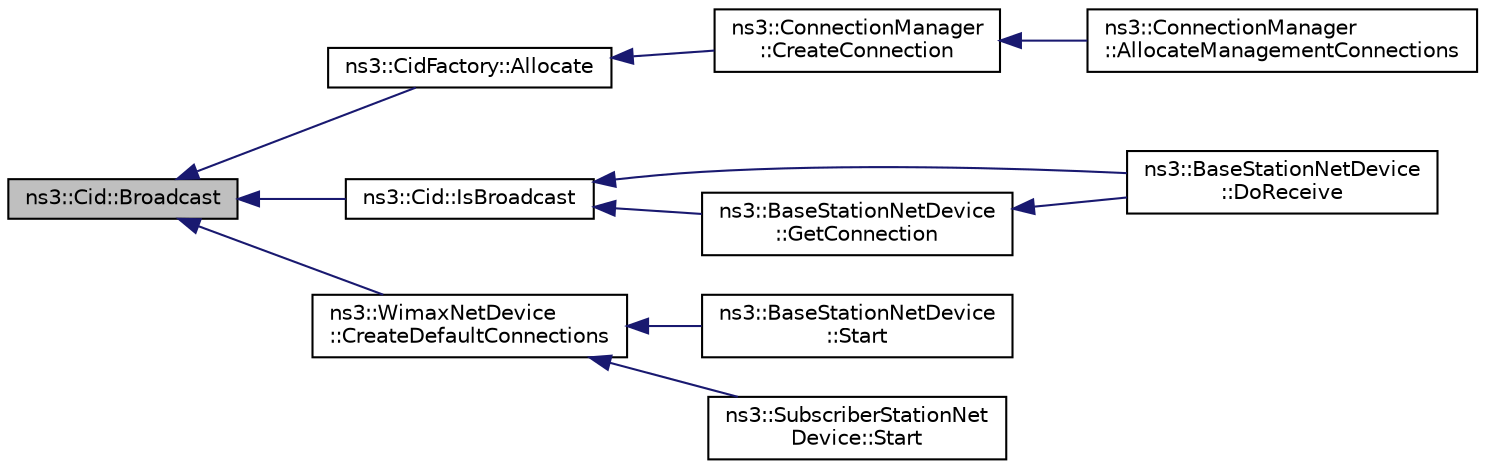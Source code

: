 digraph "ns3::Cid::Broadcast"
{
  edge [fontname="Helvetica",fontsize="10",labelfontname="Helvetica",labelfontsize="10"];
  node [fontname="Helvetica",fontsize="10",shape=record];
  rankdir="LR";
  Node1 [label="ns3::Cid::Broadcast",height=0.2,width=0.4,color="black", fillcolor="grey75", style="filled", fontcolor="black"];
  Node1 -> Node2 [dir="back",color="midnightblue",fontsize="10",style="solid"];
  Node2 [label="ns3::CidFactory::Allocate",height=0.2,width=0.4,color="black", fillcolor="white", style="filled",URL="$da/d51/classns3_1_1CidFactory.html#a59d1440e0e9018066f91dce413db209c",tooltip="This function returns the next CID for the specified type. "];
  Node2 -> Node3 [dir="back",color="midnightblue",fontsize="10",style="solid"];
  Node3 [label="ns3::ConnectionManager\l::CreateConnection",height=0.2,width=0.4,color="black", fillcolor="white", style="filled",URL="$d4/df6/classns3_1_1ConnectionManager.html#aaec72a700ee59aa15f5495b9dcb2abc1",tooltip="create a connection of type type "];
  Node3 -> Node4 [dir="back",color="midnightblue",fontsize="10",style="solid"];
  Node4 [label="ns3::ConnectionManager\l::AllocateManagementConnections",height=0.2,width=0.4,color="black", fillcolor="white", style="filled",URL="$d4/df6/classns3_1_1ConnectionManager.html#a3eeae1aedd0ae2ced29065c0efbc3977",tooltip="allocates the management connection for an ss record. This method is only used by BS ..."];
  Node1 -> Node5 [dir="back",color="midnightblue",fontsize="10",style="solid"];
  Node5 [label="ns3::Cid::IsBroadcast",height=0.2,width=0.4,color="black", fillcolor="white", style="filled",URL="$de/d5c/classns3_1_1Cid.html#af02254c3891a00a8032359fa14206d55"];
  Node5 -> Node6 [dir="back",color="midnightblue",fontsize="10",style="solid"];
  Node6 [label="ns3::BaseStationNetDevice\l::DoReceive",height=0.2,width=0.4,color="black", fillcolor="white", style="filled",URL="$dd/d73/classns3_1_1BaseStationNetDevice.html#a0a6bf3deb17ab1adde07a1ed62875067",tooltip="Receive packet. "];
  Node5 -> Node7 [dir="back",color="midnightblue",fontsize="10",style="solid"];
  Node7 [label="ns3::BaseStationNetDevice\l::GetConnection",height=0.2,width=0.4,color="black", fillcolor="white", style="filled",URL="$dd/d73/classns3_1_1BaseStationNetDevice.html#a5a4e5aa9c22b67ebd77dc61281ac8b92"];
  Node7 -> Node6 [dir="back",color="midnightblue",fontsize="10",style="solid"];
  Node1 -> Node8 [dir="back",color="midnightblue",fontsize="10",style="solid"];
  Node8 [label="ns3::WimaxNetDevice\l::CreateDefaultConnections",height=0.2,width=0.4,color="black", fillcolor="white", style="filled",URL="$dc/d52/classns3_1_1WimaxNetDevice.html#a34ec7e79ca4bcf06098b1e4902be769a",tooltip="Creates the initial ranging and broadcast connections. "];
  Node8 -> Node9 [dir="back",color="midnightblue",fontsize="10",style="solid"];
  Node9 [label="ns3::BaseStationNetDevice\l::Start",height=0.2,width=0.4,color="black", fillcolor="white", style="filled",URL="$dd/d73/classns3_1_1BaseStationNetDevice.html#a67d7c6397e8a2333e6be4c68224653ef",tooltip="Start device. "];
  Node8 -> Node10 [dir="back",color="midnightblue",fontsize="10",style="solid"];
  Node10 [label="ns3::SubscriberStationNet\lDevice::Start",height=0.2,width=0.4,color="black", fillcolor="white", style="filled",URL="$d4/de5/classns3_1_1SubscriberStationNetDevice.html#a06398e06093f7d19cdd61ae1f0d5454c",tooltip="Start the device. "];
}
